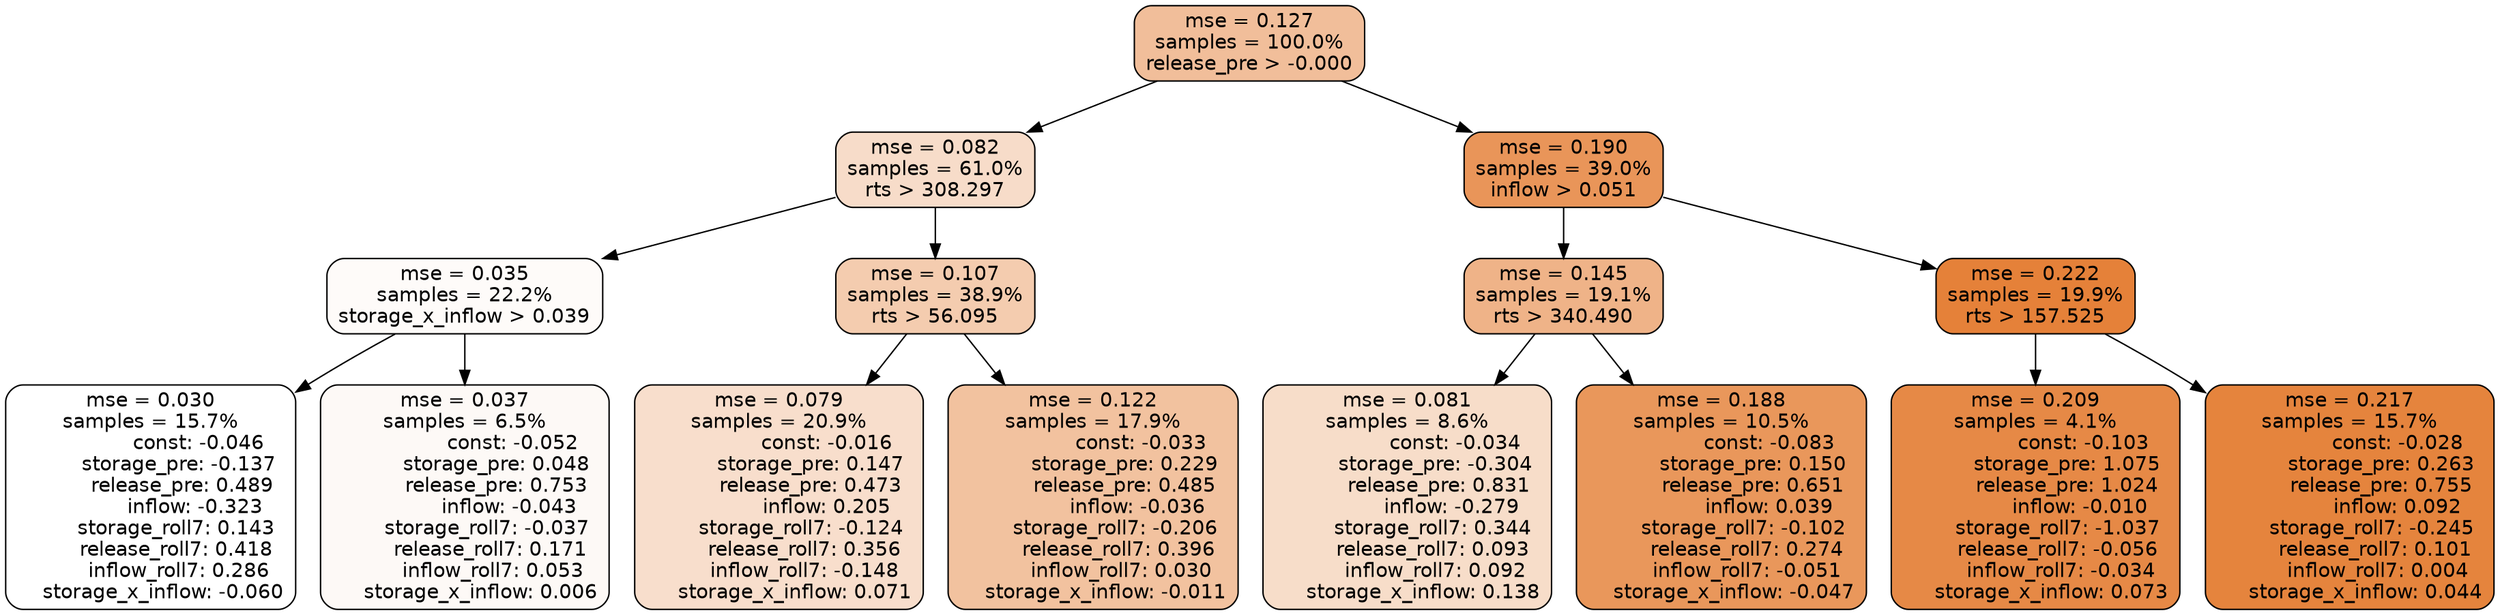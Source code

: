 digraph tree {
node [shape=rectangle, style="filled, rounded", color="black", fontname=helvetica] ;
edge [fontname=helvetica] ;
	"0" [label="mse = 0.127
samples = 100.0%
release_pre > -0.000", fillcolor="#f1be9a"]
	"1" [label="mse = 0.082
samples = 61.0%
rts > 308.297", fillcolor="#f7dcc9"]
	"8" [label="mse = 0.190
samples = 39.0%
inflow > 0.051", fillcolor="#e99559"]
	"5" [label="mse = 0.035
samples = 22.2%
storage_x_inflow > 0.039", fillcolor="#fefbf9"]
	"2" [label="mse = 0.107
samples = 38.9%
rts > 56.095", fillcolor="#f4ccaf"]
	"9" [label="mse = 0.145
samples = 19.1%
rts > 340.490", fillcolor="#efb388"]
	"12" [label="mse = 0.222
samples = 19.9%
rts > 157.525", fillcolor="#e58139"]
	"6" [label="mse = 0.030
samples = 15.7%
               const: -0.046
         storage_pre: -0.137
          release_pre: 0.489
              inflow: -0.323
        storage_roll7: 0.143
        release_roll7: 0.418
         inflow_roll7: 0.286
    storage_x_inflow: -0.060", fillcolor="#ffffff"]
	"7" [label="mse = 0.037
samples = 6.5%
               const: -0.052
          storage_pre: 0.048
          release_pre: 0.753
              inflow: -0.043
       storage_roll7: -0.037
        release_roll7: 0.171
         inflow_roll7: 0.053
     storage_x_inflow: 0.006", fillcolor="#fdf9f6"]
	"3" [label="mse = 0.079
samples = 20.9%
               const: -0.016
          storage_pre: 0.147
          release_pre: 0.473
               inflow: 0.205
       storage_roll7: -0.124
        release_roll7: 0.356
        inflow_roll7: -0.148
     storage_x_inflow: 0.071", fillcolor="#f8decc"]
	"4" [label="mse = 0.122
samples = 17.9%
               const: -0.033
          storage_pre: 0.229
          release_pre: 0.485
              inflow: -0.036
       storage_roll7: -0.206
        release_roll7: 0.396
         inflow_roll7: 0.030
    storage_x_inflow: -0.011", fillcolor="#f2c29f"]
	"11" [label="mse = 0.081
samples = 8.6%
               const: -0.034
         storage_pre: -0.304
          release_pre: 0.831
              inflow: -0.279
        storage_roll7: 0.344
        release_roll7: 0.093
         inflow_roll7: 0.092
     storage_x_inflow: 0.138", fillcolor="#f7ddc9"]
	"10" [label="mse = 0.188
samples = 10.5%
               const: -0.083
          storage_pre: 0.150
          release_pre: 0.651
               inflow: 0.039
       storage_roll7: -0.102
        release_roll7: 0.274
        inflow_roll7: -0.051
    storage_x_inflow: -0.047", fillcolor="#e9975b"]
	"14" [label="mse = 0.209
samples = 4.1%
               const: -0.103
          storage_pre: 1.075
          release_pre: 1.024
              inflow: -0.010
       storage_roll7: -1.037
       release_roll7: -0.056
        inflow_roll7: -0.034
     storage_x_inflow: 0.073", fillcolor="#e68946"]
	"13" [label="mse = 0.217
samples = 15.7%
               const: -0.028
          storage_pre: 0.263
          release_pre: 0.755
               inflow: 0.092
       storage_roll7: -0.245
        release_roll7: 0.101
         inflow_roll7: 0.004
     storage_x_inflow: 0.044", fillcolor="#e5843d"]

	"0" -> "1"
	"0" -> "8"
	"1" -> "2"
	"1" -> "5"
	"8" -> "9"
	"8" -> "12"
	"5" -> "6"
	"5" -> "7"
	"2" -> "3"
	"2" -> "4"
	"9" -> "10"
	"9" -> "11"
	"12" -> "13"
	"12" -> "14"
}